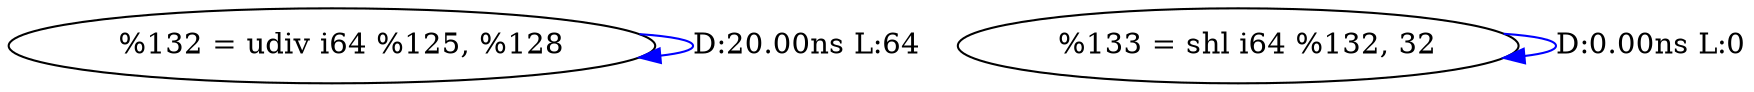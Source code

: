 digraph {
Node0x38618f0[label="  %132 = udiv i64 %125, %128"];
Node0x38618f0 -> Node0x38618f0[label="D:20.00ns L:64",color=blue];
Node0x38619d0[label="  %133 = shl i64 %132, 32"];
Node0x38619d0 -> Node0x38619d0[label="D:0.00ns L:0",color=blue];
}
